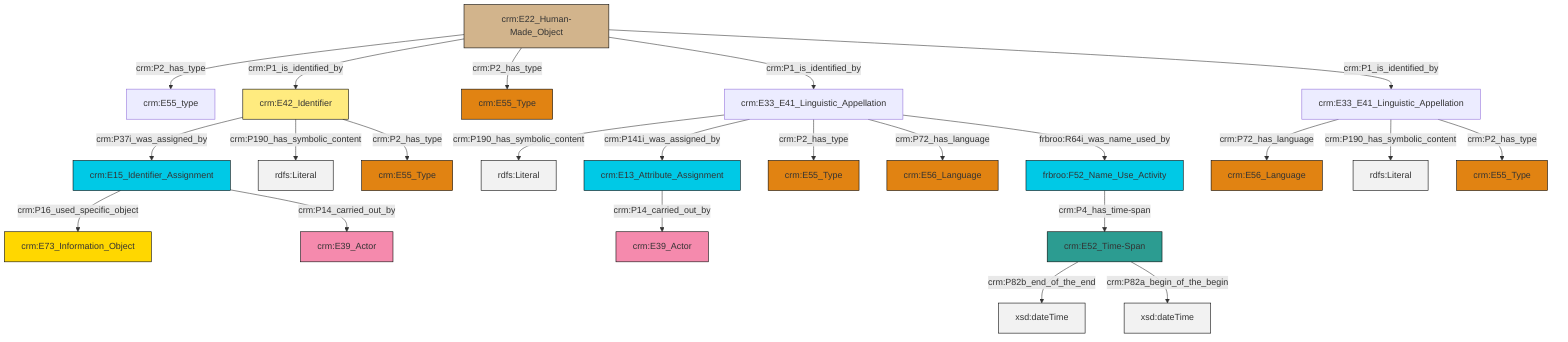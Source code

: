 graph TD
classDef Literal fill:#f2f2f2,stroke:#000000;
classDef CRM_Entity fill:#FFFFFF,stroke:#000000;
classDef Temporal_Entity fill:#00C9E6, stroke:#000000;
classDef Type fill:#E18312, stroke:#000000;
classDef Time-Span fill:#2C9C91, stroke:#000000;
classDef Appellation fill:#FFEB7F, stroke:#000000;
classDef Place fill:#008836, stroke:#000000;
classDef Persistent_Item fill:#B266B2, stroke:#000000;
classDef Conceptual_Object fill:#FFD700, stroke:#000000;
classDef Physical_Thing fill:#D2B48C, stroke:#000000;
classDef Actor fill:#f58aad, stroke:#000000;
classDef PC_Classes fill:#4ce600, stroke:#000000;
classDef Multi fill:#cccccc,stroke:#000000;

6["crm:E33_E41_Linguistic_Appellation"]:::Default -->|crm:P72_has_language| 7["crm:E56_Language"]:::Type
9["crm:E22_Human-Made_Object"]:::Physical_Thing -->|crm:P2_has_type| 10["crm:E55_type"]:::Default
11["crm:E33_E41_Linguistic_Appellation"]:::Default -->|crm:P190_has_symbolic_content| 12[rdfs:Literal]:::Literal
11["crm:E33_E41_Linguistic_Appellation"]:::Default -->|crm:P141i_was_assigned_by| 17["crm:E13_Attribute_Assignment"]:::Temporal_Entity
6["crm:E33_E41_Linguistic_Appellation"]:::Default -->|crm:P190_has_symbolic_content| 19[rdfs:Literal]:::Literal
11["crm:E33_E41_Linguistic_Appellation"]:::Default -->|crm:P2_has_type| 13["crm:E55_Type"]:::Type
9["crm:E22_Human-Made_Object"]:::Physical_Thing -->|crm:P1_is_identified_by| 20["crm:E42_Identifier"]:::Appellation
21["crm:E15_Identifier_Assignment"]:::Temporal_Entity -->|crm:P16_used_specific_object| 22["crm:E73_Information_Object"]:::Conceptual_Object
20["crm:E42_Identifier"]:::Appellation -->|crm:P37i_was_assigned_by| 21["crm:E15_Identifier_Assignment"]:::Temporal_Entity
9["crm:E22_Human-Made_Object"]:::Physical_Thing -->|crm:P2_has_type| 0["crm:E55_Type"]:::Type
20["crm:E42_Identifier"]:::Appellation -->|crm:P190_has_symbolic_content| 27[rdfs:Literal]:::Literal
6["crm:E33_E41_Linguistic_Appellation"]:::Default -->|crm:P2_has_type| 2["crm:E55_Type"]:::Type
21["crm:E15_Identifier_Assignment"]:::Temporal_Entity -->|crm:P14_carried_out_by| 4["crm:E39_Actor"]:::Actor
11["crm:E33_E41_Linguistic_Appellation"]:::Default -->|crm:P72_has_language| 30["crm:E56_Language"]:::Type
20["crm:E42_Identifier"]:::Appellation -->|crm:P2_has_type| 32["crm:E55_Type"]:::Type
17["crm:E13_Attribute_Assignment"]:::Temporal_Entity -->|crm:P14_carried_out_by| 15["crm:E39_Actor"]:::Actor
28["frbroo:F52_Name_Use_Activity"]:::Temporal_Entity -->|crm:P4_has_time-span| 23["crm:E52_Time-Span"]:::Time-Span
11["crm:E33_E41_Linguistic_Appellation"]:::Default -->|frbroo:R64i_was_name_used_by| 28["frbroo:F52_Name_Use_Activity"]:::Temporal_Entity
23["crm:E52_Time-Span"]:::Time-Span -->|crm:P82b_end_of_the_end| 35[xsd:dateTime]:::Literal
9["crm:E22_Human-Made_Object"]:::Physical_Thing -->|crm:P1_is_identified_by| 11["crm:E33_E41_Linguistic_Appellation"]:::Default
23["crm:E52_Time-Span"]:::Time-Span -->|crm:P82a_begin_of_the_begin| 40[xsd:dateTime]:::Literal
9["crm:E22_Human-Made_Object"]:::Physical_Thing -->|crm:P1_is_identified_by| 6["crm:E33_E41_Linguistic_Appellation"]:::Default